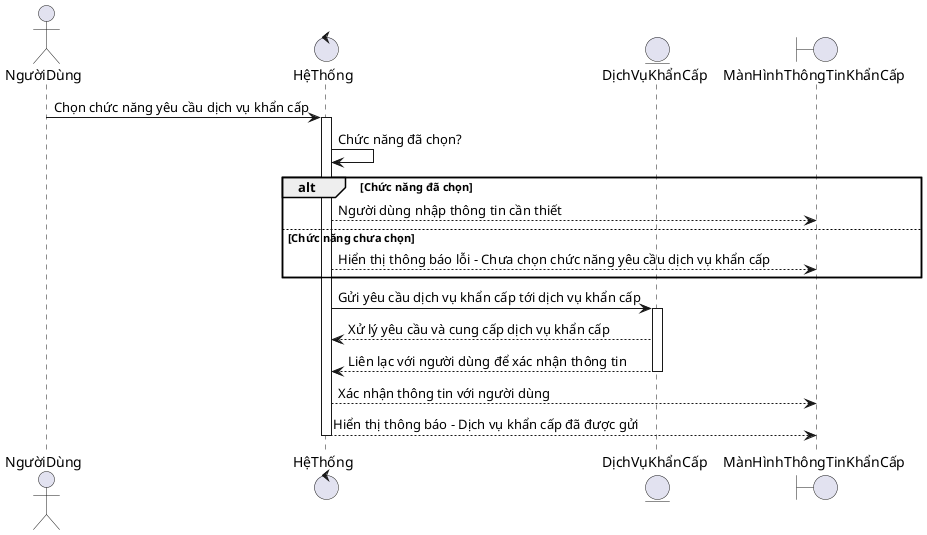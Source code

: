 @startuml provideEmergencyService_sequence_diagram

actor NgườiDùng
control HệThống
entity DịchVụKhẩnCấp
boundary MànHìnhThôngTinKhẩnCấp

NgườiDùng -> HệThống: Chọn chức năng yêu cầu dịch vụ khẩn cấp
activate HệThống

HệThống -> HệThống: Chức năng đã chọn?
alt Chức năng đã chọn
  HệThống --> MànHìnhThôngTinKhẩnCấp: Người dùng nhập thông tin cần thiết
else Chức năng chưa chọn
  HệThống --> MànHìnhThôngTinKhẩnCấp: Hiển thị thông báo lỗi - Chưa chọn chức năng yêu cầu dịch vụ khẩn cấp
end

HệThống -> DịchVụKhẩnCấp: Gửi yêu cầu dịch vụ khẩn cấp tới dịch vụ khẩn cấp
activate DịchVụKhẩnCấp

DịchVụKhẩnCấp --> HệThống: Xử lý yêu cầu và cung cấp dịch vụ khẩn cấp
DịchVụKhẩnCấp --> HệThống: Liên lạc với người dùng để xác nhận thông tin
deactivate DịchVụKhẩnCấp

HệThống --> MànHìnhThôngTinKhẩnCấp: Xác nhận thông tin với người dùng
HệThống --> MànHìnhThôngTinKhẩnCấp: Hiển thị thông báo - Dịch vụ khẩn cấp đã được gửi

deactivate HệThống

@enduml
